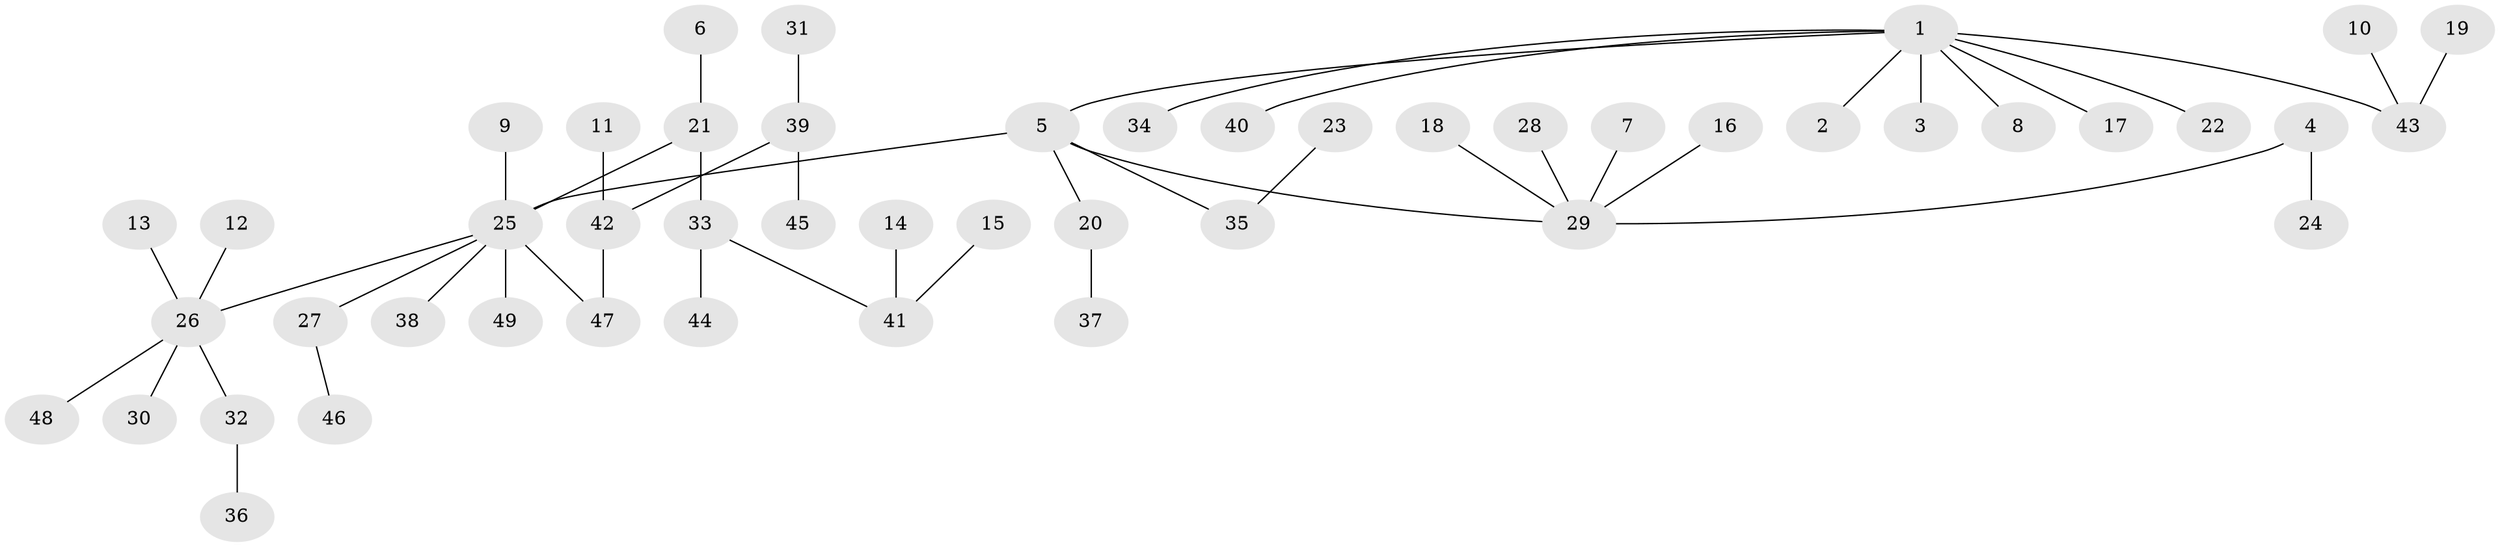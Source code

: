 // original degree distribution, {8: 0.02040816326530612, 3: 0.08163265306122448, 5: 0.04081632653061224, 2: 0.20408163265306123, 4: 0.08163265306122448, 1: 0.5612244897959183, 7: 0.01020408163265306}
// Generated by graph-tools (version 1.1) at 2025/26/03/09/25 03:26:29]
// undirected, 49 vertices, 48 edges
graph export_dot {
graph [start="1"]
  node [color=gray90,style=filled];
  1;
  2;
  3;
  4;
  5;
  6;
  7;
  8;
  9;
  10;
  11;
  12;
  13;
  14;
  15;
  16;
  17;
  18;
  19;
  20;
  21;
  22;
  23;
  24;
  25;
  26;
  27;
  28;
  29;
  30;
  31;
  32;
  33;
  34;
  35;
  36;
  37;
  38;
  39;
  40;
  41;
  42;
  43;
  44;
  45;
  46;
  47;
  48;
  49;
  1 -- 2 [weight=1.0];
  1 -- 3 [weight=1.0];
  1 -- 5 [weight=1.0];
  1 -- 8 [weight=1.0];
  1 -- 17 [weight=1.0];
  1 -- 22 [weight=1.0];
  1 -- 34 [weight=1.0];
  1 -- 40 [weight=1.0];
  1 -- 43 [weight=1.0];
  4 -- 24 [weight=1.0];
  4 -- 29 [weight=1.0];
  5 -- 20 [weight=1.0];
  5 -- 25 [weight=1.0];
  5 -- 29 [weight=1.0];
  5 -- 35 [weight=1.0];
  6 -- 21 [weight=1.0];
  7 -- 29 [weight=1.0];
  9 -- 25 [weight=1.0];
  10 -- 43 [weight=1.0];
  11 -- 42 [weight=1.0];
  12 -- 26 [weight=1.0];
  13 -- 26 [weight=1.0];
  14 -- 41 [weight=1.0];
  15 -- 41 [weight=1.0];
  16 -- 29 [weight=1.0];
  18 -- 29 [weight=1.0];
  19 -- 43 [weight=1.0];
  20 -- 37 [weight=1.0];
  21 -- 25 [weight=1.0];
  21 -- 33 [weight=1.0];
  23 -- 35 [weight=1.0];
  25 -- 26 [weight=1.0];
  25 -- 27 [weight=1.0];
  25 -- 38 [weight=1.0];
  25 -- 47 [weight=1.0];
  25 -- 49 [weight=1.0];
  26 -- 30 [weight=1.0];
  26 -- 32 [weight=1.0];
  26 -- 48 [weight=1.0];
  27 -- 46 [weight=1.0];
  28 -- 29 [weight=1.0];
  31 -- 39 [weight=1.0];
  32 -- 36 [weight=1.0];
  33 -- 41 [weight=1.0];
  33 -- 44 [weight=1.0];
  39 -- 42 [weight=1.0];
  39 -- 45 [weight=1.0];
  42 -- 47 [weight=1.0];
}
